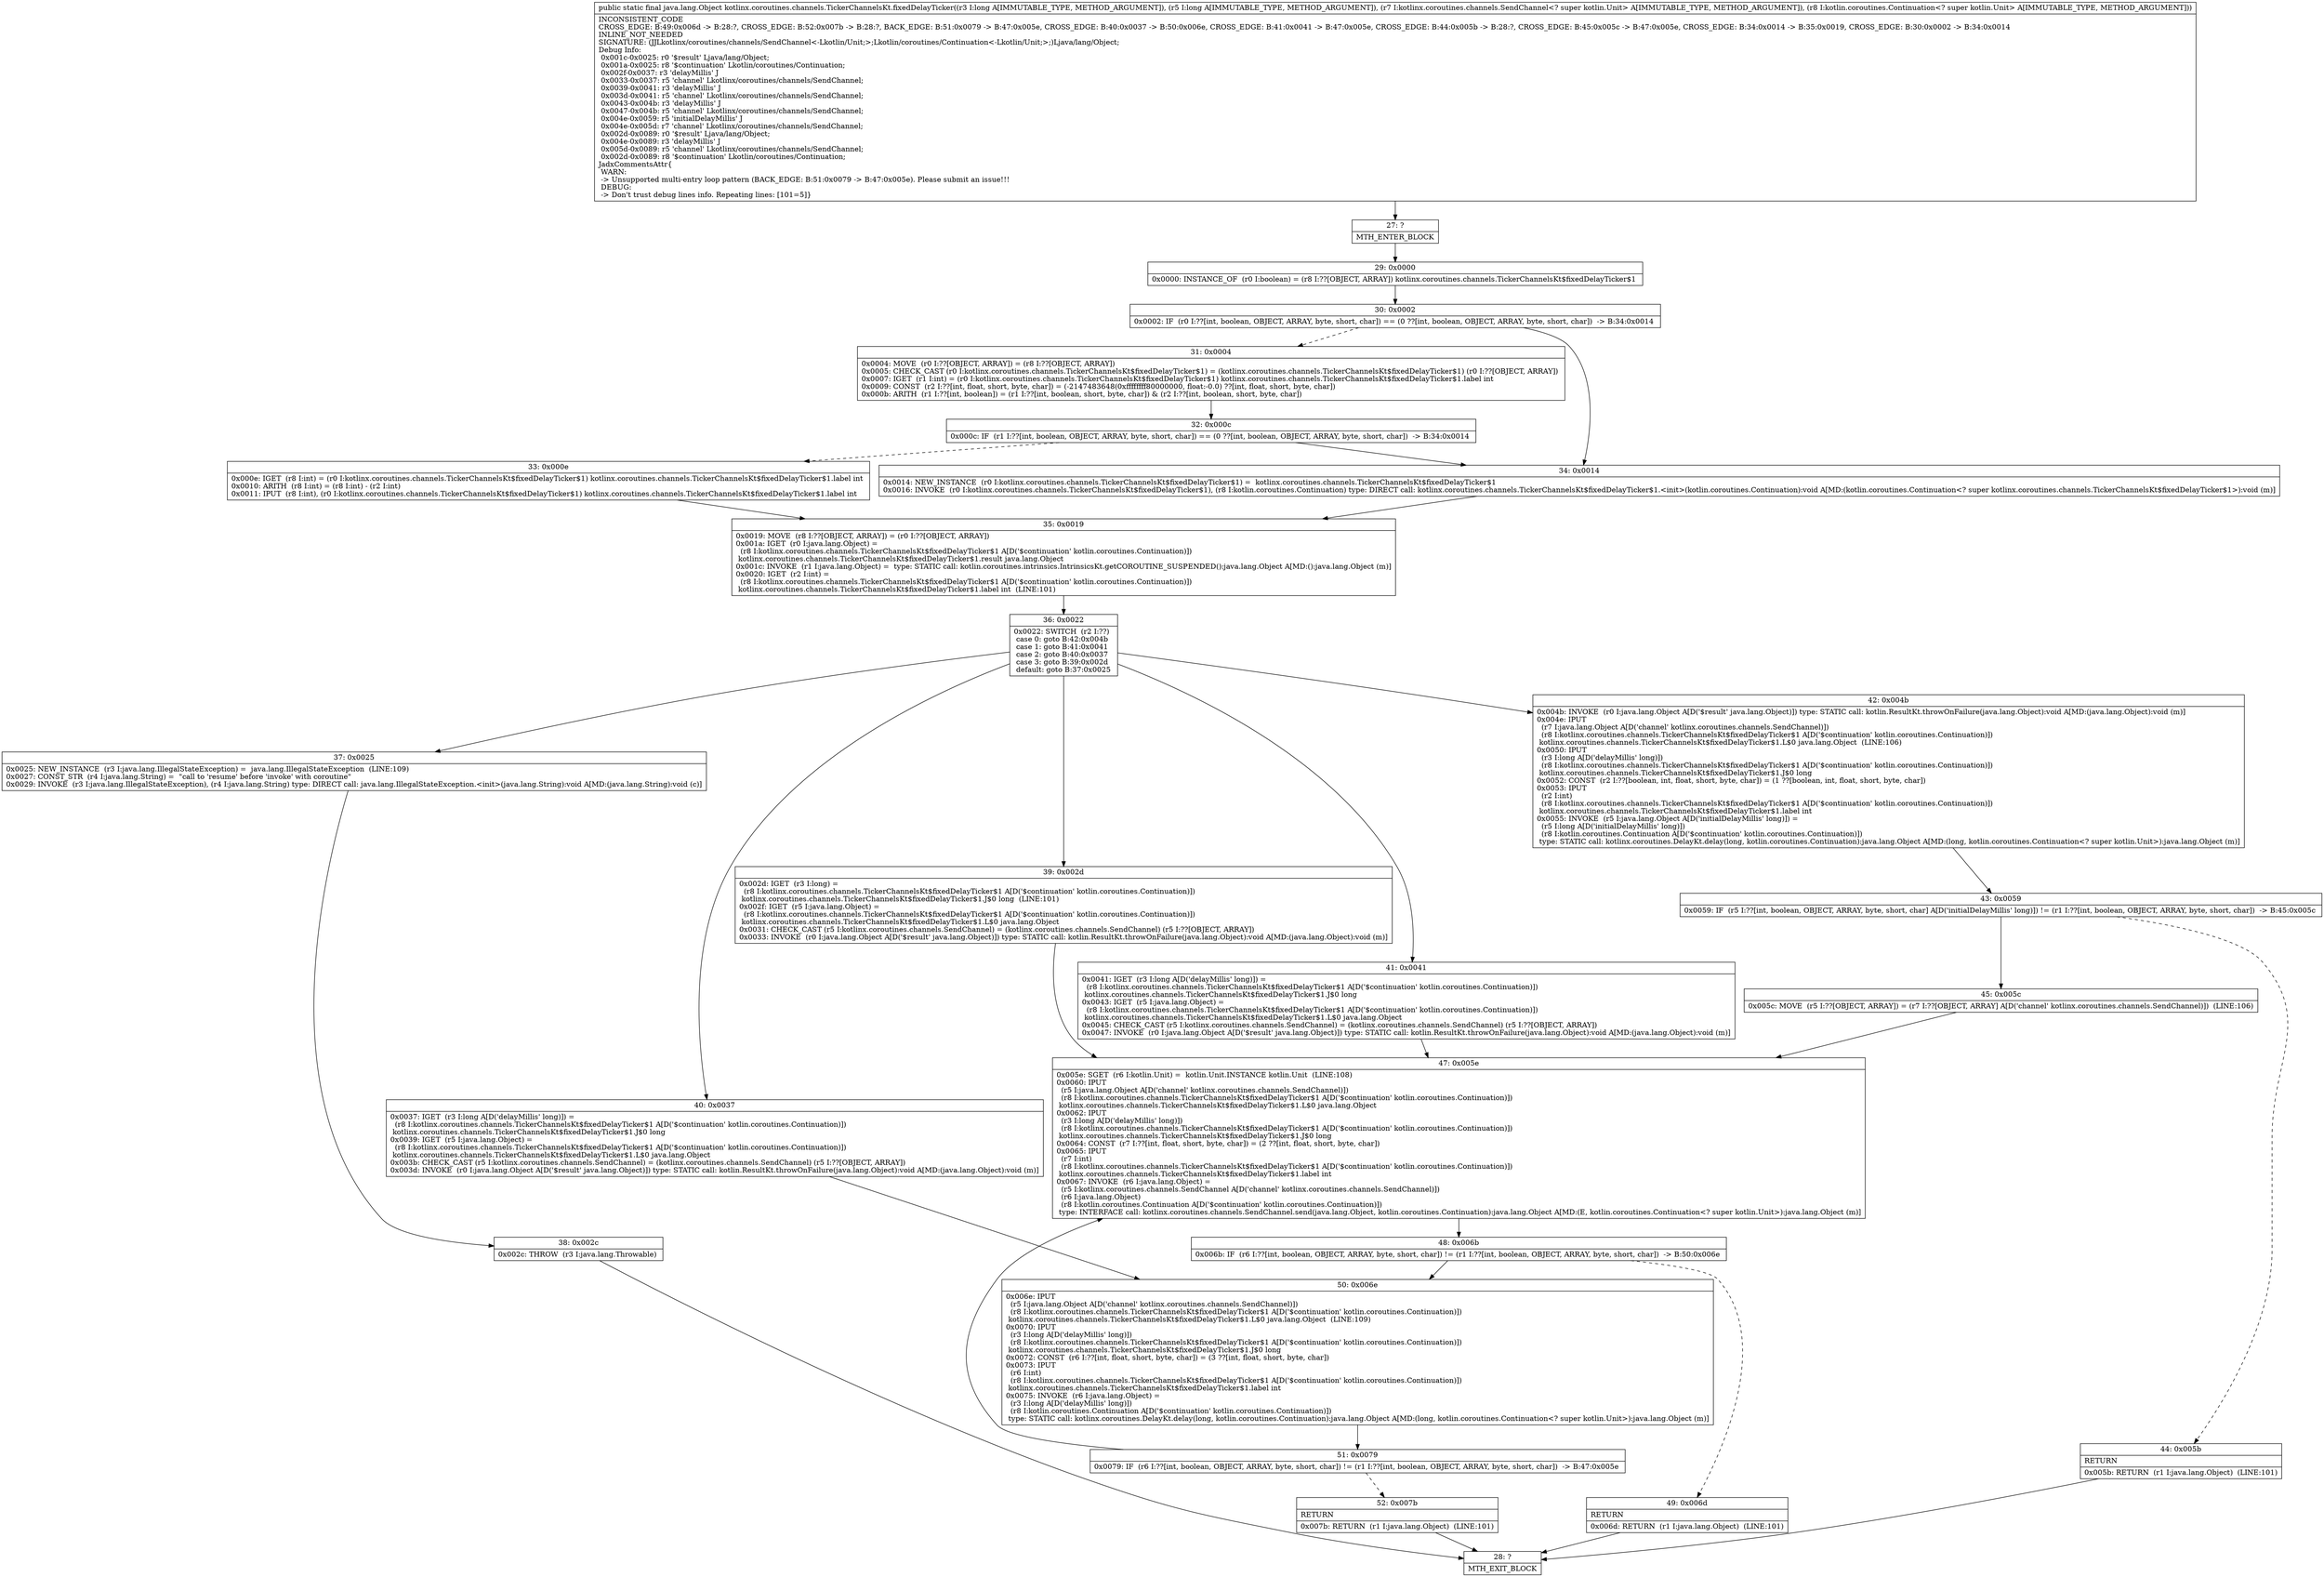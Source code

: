 digraph "CFG forkotlinx.coroutines.channels.TickerChannelsKt.fixedDelayTicker(JJLkotlinx\/coroutines\/channels\/SendChannel;Lkotlin\/coroutines\/Continuation;)Ljava\/lang\/Object;" {
Node_27 [shape=record,label="{27\:\ ?|MTH_ENTER_BLOCK\l}"];
Node_29 [shape=record,label="{29\:\ 0x0000|0x0000: INSTANCE_OF  (r0 I:boolean) = (r8 I:??[OBJECT, ARRAY]) kotlinx.coroutines.channels.TickerChannelsKt$fixedDelayTicker$1 \l}"];
Node_30 [shape=record,label="{30\:\ 0x0002|0x0002: IF  (r0 I:??[int, boolean, OBJECT, ARRAY, byte, short, char]) == (0 ??[int, boolean, OBJECT, ARRAY, byte, short, char])  \-\> B:34:0x0014 \l}"];
Node_31 [shape=record,label="{31\:\ 0x0004|0x0004: MOVE  (r0 I:??[OBJECT, ARRAY]) = (r8 I:??[OBJECT, ARRAY]) \l0x0005: CHECK_CAST (r0 I:kotlinx.coroutines.channels.TickerChannelsKt$fixedDelayTicker$1) = (kotlinx.coroutines.channels.TickerChannelsKt$fixedDelayTicker$1) (r0 I:??[OBJECT, ARRAY]) \l0x0007: IGET  (r1 I:int) = (r0 I:kotlinx.coroutines.channels.TickerChannelsKt$fixedDelayTicker$1) kotlinx.coroutines.channels.TickerChannelsKt$fixedDelayTicker$1.label int \l0x0009: CONST  (r2 I:??[int, float, short, byte, char]) = (\-2147483648(0xffffffff80000000, float:\-0.0) ??[int, float, short, byte, char]) \l0x000b: ARITH  (r1 I:??[int, boolean]) = (r1 I:??[int, boolean, short, byte, char]) & (r2 I:??[int, boolean, short, byte, char]) \l}"];
Node_32 [shape=record,label="{32\:\ 0x000c|0x000c: IF  (r1 I:??[int, boolean, OBJECT, ARRAY, byte, short, char]) == (0 ??[int, boolean, OBJECT, ARRAY, byte, short, char])  \-\> B:34:0x0014 \l}"];
Node_33 [shape=record,label="{33\:\ 0x000e|0x000e: IGET  (r8 I:int) = (r0 I:kotlinx.coroutines.channels.TickerChannelsKt$fixedDelayTicker$1) kotlinx.coroutines.channels.TickerChannelsKt$fixedDelayTicker$1.label int \l0x0010: ARITH  (r8 I:int) = (r8 I:int) \- (r2 I:int) \l0x0011: IPUT  (r8 I:int), (r0 I:kotlinx.coroutines.channels.TickerChannelsKt$fixedDelayTicker$1) kotlinx.coroutines.channels.TickerChannelsKt$fixedDelayTicker$1.label int \l}"];
Node_35 [shape=record,label="{35\:\ 0x0019|0x0019: MOVE  (r8 I:??[OBJECT, ARRAY]) = (r0 I:??[OBJECT, ARRAY]) \l0x001a: IGET  (r0 I:java.lang.Object) = \l  (r8 I:kotlinx.coroutines.channels.TickerChannelsKt$fixedDelayTicker$1 A[D('$continuation' kotlin.coroutines.Continuation)])\l kotlinx.coroutines.channels.TickerChannelsKt$fixedDelayTicker$1.result java.lang.Object \l0x001c: INVOKE  (r1 I:java.lang.Object) =  type: STATIC call: kotlin.coroutines.intrinsics.IntrinsicsKt.getCOROUTINE_SUSPENDED():java.lang.Object A[MD:():java.lang.Object (m)]\l0x0020: IGET  (r2 I:int) = \l  (r8 I:kotlinx.coroutines.channels.TickerChannelsKt$fixedDelayTicker$1 A[D('$continuation' kotlin.coroutines.Continuation)])\l kotlinx.coroutines.channels.TickerChannelsKt$fixedDelayTicker$1.label int  (LINE:101)\l}"];
Node_36 [shape=record,label="{36\:\ 0x0022|0x0022: SWITCH  (r2 I:??)\l case 0: goto B:42:0x004b\l case 1: goto B:41:0x0041\l case 2: goto B:40:0x0037\l case 3: goto B:39:0x002d\l default: goto B:37:0x0025 \l}"];
Node_37 [shape=record,label="{37\:\ 0x0025|0x0025: NEW_INSTANCE  (r3 I:java.lang.IllegalStateException) =  java.lang.IllegalStateException  (LINE:109)\l0x0027: CONST_STR  (r4 I:java.lang.String) =  \"call to 'resume' before 'invoke' with coroutine\" \l0x0029: INVOKE  (r3 I:java.lang.IllegalStateException), (r4 I:java.lang.String) type: DIRECT call: java.lang.IllegalStateException.\<init\>(java.lang.String):void A[MD:(java.lang.String):void (c)]\l}"];
Node_38 [shape=record,label="{38\:\ 0x002c|0x002c: THROW  (r3 I:java.lang.Throwable) \l}"];
Node_28 [shape=record,label="{28\:\ ?|MTH_EXIT_BLOCK\l}"];
Node_39 [shape=record,label="{39\:\ 0x002d|0x002d: IGET  (r3 I:long) = \l  (r8 I:kotlinx.coroutines.channels.TickerChannelsKt$fixedDelayTicker$1 A[D('$continuation' kotlin.coroutines.Continuation)])\l kotlinx.coroutines.channels.TickerChannelsKt$fixedDelayTicker$1.J$0 long  (LINE:101)\l0x002f: IGET  (r5 I:java.lang.Object) = \l  (r8 I:kotlinx.coroutines.channels.TickerChannelsKt$fixedDelayTicker$1 A[D('$continuation' kotlin.coroutines.Continuation)])\l kotlinx.coroutines.channels.TickerChannelsKt$fixedDelayTicker$1.L$0 java.lang.Object \l0x0031: CHECK_CAST (r5 I:kotlinx.coroutines.channels.SendChannel) = (kotlinx.coroutines.channels.SendChannel) (r5 I:??[OBJECT, ARRAY]) \l0x0033: INVOKE  (r0 I:java.lang.Object A[D('$result' java.lang.Object)]) type: STATIC call: kotlin.ResultKt.throwOnFailure(java.lang.Object):void A[MD:(java.lang.Object):void (m)]\l}"];
Node_47 [shape=record,label="{47\:\ 0x005e|0x005e: SGET  (r6 I:kotlin.Unit) =  kotlin.Unit.INSTANCE kotlin.Unit  (LINE:108)\l0x0060: IPUT  \l  (r5 I:java.lang.Object A[D('channel' kotlinx.coroutines.channels.SendChannel)])\l  (r8 I:kotlinx.coroutines.channels.TickerChannelsKt$fixedDelayTicker$1 A[D('$continuation' kotlin.coroutines.Continuation)])\l kotlinx.coroutines.channels.TickerChannelsKt$fixedDelayTicker$1.L$0 java.lang.Object \l0x0062: IPUT  \l  (r3 I:long A[D('delayMillis' long)])\l  (r8 I:kotlinx.coroutines.channels.TickerChannelsKt$fixedDelayTicker$1 A[D('$continuation' kotlin.coroutines.Continuation)])\l kotlinx.coroutines.channels.TickerChannelsKt$fixedDelayTicker$1.J$0 long \l0x0064: CONST  (r7 I:??[int, float, short, byte, char]) = (2 ??[int, float, short, byte, char]) \l0x0065: IPUT  \l  (r7 I:int)\l  (r8 I:kotlinx.coroutines.channels.TickerChannelsKt$fixedDelayTicker$1 A[D('$continuation' kotlin.coroutines.Continuation)])\l kotlinx.coroutines.channels.TickerChannelsKt$fixedDelayTicker$1.label int \l0x0067: INVOKE  (r6 I:java.lang.Object) = \l  (r5 I:kotlinx.coroutines.channels.SendChannel A[D('channel' kotlinx.coroutines.channels.SendChannel)])\l  (r6 I:java.lang.Object)\l  (r8 I:kotlin.coroutines.Continuation A[D('$continuation' kotlin.coroutines.Continuation)])\l type: INTERFACE call: kotlinx.coroutines.channels.SendChannel.send(java.lang.Object, kotlin.coroutines.Continuation):java.lang.Object A[MD:(E, kotlin.coroutines.Continuation\<? super kotlin.Unit\>):java.lang.Object (m)]\l}"];
Node_48 [shape=record,label="{48\:\ 0x006b|0x006b: IF  (r6 I:??[int, boolean, OBJECT, ARRAY, byte, short, char]) != (r1 I:??[int, boolean, OBJECT, ARRAY, byte, short, char])  \-\> B:50:0x006e \l}"];
Node_49 [shape=record,label="{49\:\ 0x006d|RETURN\l|0x006d: RETURN  (r1 I:java.lang.Object)  (LINE:101)\l}"];
Node_50 [shape=record,label="{50\:\ 0x006e|0x006e: IPUT  \l  (r5 I:java.lang.Object A[D('channel' kotlinx.coroutines.channels.SendChannel)])\l  (r8 I:kotlinx.coroutines.channels.TickerChannelsKt$fixedDelayTicker$1 A[D('$continuation' kotlin.coroutines.Continuation)])\l kotlinx.coroutines.channels.TickerChannelsKt$fixedDelayTicker$1.L$0 java.lang.Object  (LINE:109)\l0x0070: IPUT  \l  (r3 I:long A[D('delayMillis' long)])\l  (r8 I:kotlinx.coroutines.channels.TickerChannelsKt$fixedDelayTicker$1 A[D('$continuation' kotlin.coroutines.Continuation)])\l kotlinx.coroutines.channels.TickerChannelsKt$fixedDelayTicker$1.J$0 long \l0x0072: CONST  (r6 I:??[int, float, short, byte, char]) = (3 ??[int, float, short, byte, char]) \l0x0073: IPUT  \l  (r6 I:int)\l  (r8 I:kotlinx.coroutines.channels.TickerChannelsKt$fixedDelayTicker$1 A[D('$continuation' kotlin.coroutines.Continuation)])\l kotlinx.coroutines.channels.TickerChannelsKt$fixedDelayTicker$1.label int \l0x0075: INVOKE  (r6 I:java.lang.Object) = \l  (r3 I:long A[D('delayMillis' long)])\l  (r8 I:kotlin.coroutines.Continuation A[D('$continuation' kotlin.coroutines.Continuation)])\l type: STATIC call: kotlinx.coroutines.DelayKt.delay(long, kotlin.coroutines.Continuation):java.lang.Object A[MD:(long, kotlin.coroutines.Continuation\<? super kotlin.Unit\>):java.lang.Object (m)]\l}"];
Node_51 [shape=record,label="{51\:\ 0x0079|0x0079: IF  (r6 I:??[int, boolean, OBJECT, ARRAY, byte, short, char]) != (r1 I:??[int, boolean, OBJECT, ARRAY, byte, short, char])  \-\> B:47:0x005e \l}"];
Node_52 [shape=record,label="{52\:\ 0x007b|RETURN\l|0x007b: RETURN  (r1 I:java.lang.Object)  (LINE:101)\l}"];
Node_40 [shape=record,label="{40\:\ 0x0037|0x0037: IGET  (r3 I:long A[D('delayMillis' long)]) = \l  (r8 I:kotlinx.coroutines.channels.TickerChannelsKt$fixedDelayTicker$1 A[D('$continuation' kotlin.coroutines.Continuation)])\l kotlinx.coroutines.channels.TickerChannelsKt$fixedDelayTicker$1.J$0 long \l0x0039: IGET  (r5 I:java.lang.Object) = \l  (r8 I:kotlinx.coroutines.channels.TickerChannelsKt$fixedDelayTicker$1 A[D('$continuation' kotlin.coroutines.Continuation)])\l kotlinx.coroutines.channels.TickerChannelsKt$fixedDelayTicker$1.L$0 java.lang.Object \l0x003b: CHECK_CAST (r5 I:kotlinx.coroutines.channels.SendChannel) = (kotlinx.coroutines.channels.SendChannel) (r5 I:??[OBJECT, ARRAY]) \l0x003d: INVOKE  (r0 I:java.lang.Object A[D('$result' java.lang.Object)]) type: STATIC call: kotlin.ResultKt.throwOnFailure(java.lang.Object):void A[MD:(java.lang.Object):void (m)]\l}"];
Node_41 [shape=record,label="{41\:\ 0x0041|0x0041: IGET  (r3 I:long A[D('delayMillis' long)]) = \l  (r8 I:kotlinx.coroutines.channels.TickerChannelsKt$fixedDelayTicker$1 A[D('$continuation' kotlin.coroutines.Continuation)])\l kotlinx.coroutines.channels.TickerChannelsKt$fixedDelayTicker$1.J$0 long \l0x0043: IGET  (r5 I:java.lang.Object) = \l  (r8 I:kotlinx.coroutines.channels.TickerChannelsKt$fixedDelayTicker$1 A[D('$continuation' kotlin.coroutines.Continuation)])\l kotlinx.coroutines.channels.TickerChannelsKt$fixedDelayTicker$1.L$0 java.lang.Object \l0x0045: CHECK_CAST (r5 I:kotlinx.coroutines.channels.SendChannel) = (kotlinx.coroutines.channels.SendChannel) (r5 I:??[OBJECT, ARRAY]) \l0x0047: INVOKE  (r0 I:java.lang.Object A[D('$result' java.lang.Object)]) type: STATIC call: kotlin.ResultKt.throwOnFailure(java.lang.Object):void A[MD:(java.lang.Object):void (m)]\l}"];
Node_42 [shape=record,label="{42\:\ 0x004b|0x004b: INVOKE  (r0 I:java.lang.Object A[D('$result' java.lang.Object)]) type: STATIC call: kotlin.ResultKt.throwOnFailure(java.lang.Object):void A[MD:(java.lang.Object):void (m)]\l0x004e: IPUT  \l  (r7 I:java.lang.Object A[D('channel' kotlinx.coroutines.channels.SendChannel)])\l  (r8 I:kotlinx.coroutines.channels.TickerChannelsKt$fixedDelayTicker$1 A[D('$continuation' kotlin.coroutines.Continuation)])\l kotlinx.coroutines.channels.TickerChannelsKt$fixedDelayTicker$1.L$0 java.lang.Object  (LINE:106)\l0x0050: IPUT  \l  (r3 I:long A[D('delayMillis' long)])\l  (r8 I:kotlinx.coroutines.channels.TickerChannelsKt$fixedDelayTicker$1 A[D('$continuation' kotlin.coroutines.Continuation)])\l kotlinx.coroutines.channels.TickerChannelsKt$fixedDelayTicker$1.J$0 long \l0x0052: CONST  (r2 I:??[boolean, int, float, short, byte, char]) = (1 ??[boolean, int, float, short, byte, char]) \l0x0053: IPUT  \l  (r2 I:int)\l  (r8 I:kotlinx.coroutines.channels.TickerChannelsKt$fixedDelayTicker$1 A[D('$continuation' kotlin.coroutines.Continuation)])\l kotlinx.coroutines.channels.TickerChannelsKt$fixedDelayTicker$1.label int \l0x0055: INVOKE  (r5 I:java.lang.Object A[D('initialDelayMillis' long)]) = \l  (r5 I:long A[D('initialDelayMillis' long)])\l  (r8 I:kotlin.coroutines.Continuation A[D('$continuation' kotlin.coroutines.Continuation)])\l type: STATIC call: kotlinx.coroutines.DelayKt.delay(long, kotlin.coroutines.Continuation):java.lang.Object A[MD:(long, kotlin.coroutines.Continuation\<? super kotlin.Unit\>):java.lang.Object (m)]\l}"];
Node_43 [shape=record,label="{43\:\ 0x0059|0x0059: IF  (r5 I:??[int, boolean, OBJECT, ARRAY, byte, short, char] A[D('initialDelayMillis' long)]) != (r1 I:??[int, boolean, OBJECT, ARRAY, byte, short, char])  \-\> B:45:0x005c \l}"];
Node_44 [shape=record,label="{44\:\ 0x005b|RETURN\l|0x005b: RETURN  (r1 I:java.lang.Object)  (LINE:101)\l}"];
Node_45 [shape=record,label="{45\:\ 0x005c|0x005c: MOVE  (r5 I:??[OBJECT, ARRAY]) = (r7 I:??[OBJECT, ARRAY] A[D('channel' kotlinx.coroutines.channels.SendChannel)])  (LINE:106)\l}"];
Node_34 [shape=record,label="{34\:\ 0x0014|0x0014: NEW_INSTANCE  (r0 I:kotlinx.coroutines.channels.TickerChannelsKt$fixedDelayTicker$1) =  kotlinx.coroutines.channels.TickerChannelsKt$fixedDelayTicker$1 \l0x0016: INVOKE  (r0 I:kotlinx.coroutines.channels.TickerChannelsKt$fixedDelayTicker$1), (r8 I:kotlin.coroutines.Continuation) type: DIRECT call: kotlinx.coroutines.channels.TickerChannelsKt$fixedDelayTicker$1.\<init\>(kotlin.coroutines.Continuation):void A[MD:(kotlin.coroutines.Continuation\<? super kotlinx.coroutines.channels.TickerChannelsKt$fixedDelayTicker$1\>):void (m)]\l}"];
MethodNode[shape=record,label="{public static final java.lang.Object kotlinx.coroutines.channels.TickerChannelsKt.fixedDelayTicker((r3 I:long A[IMMUTABLE_TYPE, METHOD_ARGUMENT]), (r5 I:long A[IMMUTABLE_TYPE, METHOD_ARGUMENT]), (r7 I:kotlinx.coroutines.channels.SendChannel\<? super kotlin.Unit\> A[IMMUTABLE_TYPE, METHOD_ARGUMENT]), (r8 I:kotlin.coroutines.Continuation\<? super kotlin.Unit\> A[IMMUTABLE_TYPE, METHOD_ARGUMENT]))  | INCONSISTENT_CODE\lCROSS_EDGE: B:49:0x006d \-\> B:28:?, CROSS_EDGE: B:52:0x007b \-\> B:28:?, BACK_EDGE: B:51:0x0079 \-\> B:47:0x005e, CROSS_EDGE: B:40:0x0037 \-\> B:50:0x006e, CROSS_EDGE: B:41:0x0041 \-\> B:47:0x005e, CROSS_EDGE: B:44:0x005b \-\> B:28:?, CROSS_EDGE: B:45:0x005c \-\> B:47:0x005e, CROSS_EDGE: B:34:0x0014 \-\> B:35:0x0019, CROSS_EDGE: B:30:0x0002 \-\> B:34:0x0014\lINLINE_NOT_NEEDED\lSIGNATURE: (JJLkotlinx\/coroutines\/channels\/SendChannel\<\-Lkotlin\/Unit;\>;Lkotlin\/coroutines\/Continuation\<\-Lkotlin\/Unit;\>;)Ljava\/lang\/Object;\lDebug Info:\l  0x001c\-0x0025: r0 '$result' Ljava\/lang\/Object;\l  0x001a\-0x0025: r8 '$continuation' Lkotlin\/coroutines\/Continuation;\l  0x002f\-0x0037: r3 'delayMillis' J\l  0x0033\-0x0037: r5 'channel' Lkotlinx\/coroutines\/channels\/SendChannel;\l  0x0039\-0x0041: r3 'delayMillis' J\l  0x003d\-0x0041: r5 'channel' Lkotlinx\/coroutines\/channels\/SendChannel;\l  0x0043\-0x004b: r3 'delayMillis' J\l  0x0047\-0x004b: r5 'channel' Lkotlinx\/coroutines\/channels\/SendChannel;\l  0x004e\-0x0059: r5 'initialDelayMillis' J\l  0x004e\-0x005d: r7 'channel' Lkotlinx\/coroutines\/channels\/SendChannel;\l  0x002d\-0x0089: r0 '$result' Ljava\/lang\/Object;\l  0x004e\-0x0089: r3 'delayMillis' J\l  0x005d\-0x0089: r5 'channel' Lkotlinx\/coroutines\/channels\/SendChannel;\l  0x002d\-0x0089: r8 '$continuation' Lkotlin\/coroutines\/Continuation;\lJadxCommentsAttr\{\l WARN: \l \-\> Unsupported multi\-entry loop pattern (BACK_EDGE: B:51:0x0079 \-\> B:47:0x005e). Please submit an issue!!!\l DEBUG: \l \-\> Don't trust debug lines info. Repeating lines: [101=5]\}\l}"];
MethodNode -> Node_27;Node_27 -> Node_29;
Node_29 -> Node_30;
Node_30 -> Node_31[style=dashed];
Node_30 -> Node_34;
Node_31 -> Node_32;
Node_32 -> Node_33[style=dashed];
Node_32 -> Node_34;
Node_33 -> Node_35;
Node_35 -> Node_36;
Node_36 -> Node_37;
Node_36 -> Node_39;
Node_36 -> Node_40;
Node_36 -> Node_41;
Node_36 -> Node_42;
Node_37 -> Node_38;
Node_38 -> Node_28;
Node_39 -> Node_47;
Node_47 -> Node_48;
Node_48 -> Node_49[style=dashed];
Node_48 -> Node_50;
Node_49 -> Node_28;
Node_50 -> Node_51;
Node_51 -> Node_52[style=dashed];
Node_51 -> Node_47;
Node_52 -> Node_28;
Node_40 -> Node_50;
Node_41 -> Node_47;
Node_42 -> Node_43;
Node_43 -> Node_44[style=dashed];
Node_43 -> Node_45;
Node_44 -> Node_28;
Node_45 -> Node_47;
Node_34 -> Node_35;
}

